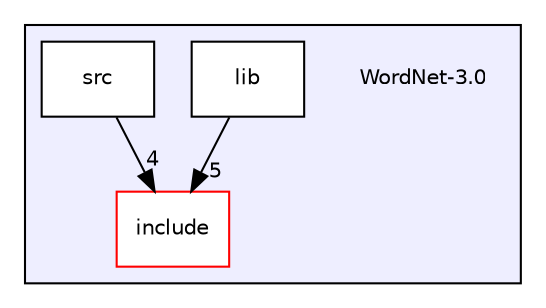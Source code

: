 digraph "/Users/michael/JUCE/projects/audealize-plugin/JUCE Modules/audealize_module/WordNet-3.0" {
  compound=true
  node [ fontsize="10", fontname="Helvetica"];
  edge [ labelfontsize="10", labelfontname="Helvetica"];
  subgraph clusterdir_13b3f6ca91df76f49ea32b2e08157014 {
    graph [ bgcolor="#eeeeff", pencolor="black", label="" URL="dir_13b3f6ca91df76f49ea32b2e08157014.html"];
    dir_13b3f6ca91df76f49ea32b2e08157014 [shape=plaintext label="WordNet-3.0"];
    dir_7189ee4943e18029715cde6fbc81f633 [shape=box label="include" color="red" fillcolor="white" style="filled" URL="dir_7189ee4943e18029715cde6fbc81f633.html"];
    dir_01476303ba674d73badf857edbd14af2 [shape=box label="lib" color="black" fillcolor="white" style="filled" URL="dir_01476303ba674d73badf857edbd14af2.html"];
    dir_5a73a20b15e00a811cae7314ed78c527 [shape=box label="src" color="black" fillcolor="white" style="filled" URL="dir_5a73a20b15e00a811cae7314ed78c527.html"];
  }
  dir_01476303ba674d73badf857edbd14af2->dir_7189ee4943e18029715cde6fbc81f633 [headlabel="5", labeldistance=1.5 headhref="dir_000010_000008.html"];
  dir_5a73a20b15e00a811cae7314ed78c527->dir_7189ee4943e18029715cde6fbc81f633 [headlabel="4", labeldistance=1.5 headhref="dir_000011_000008.html"];
}
